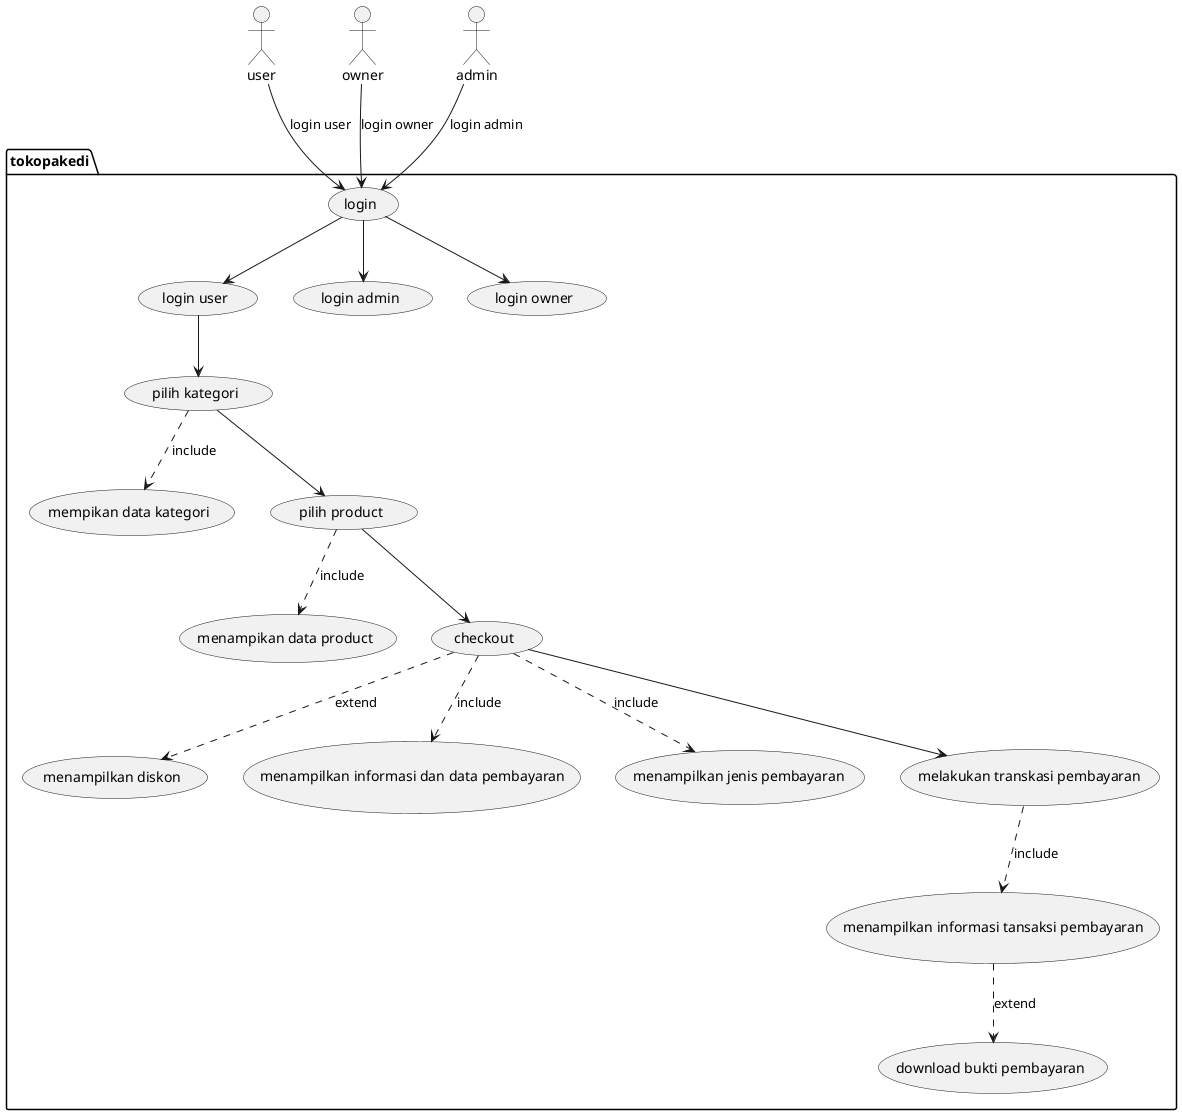 @startuml
Actor user as us
Actor owner as ow
Actor admin as ad 

Package tokopakedi {
Usecase "login" as a1
Usecase "login user" as a2
Usecase "login admin" as a3
Usecase "login owner" as a4 

Usecase "pilih kategori" as u1
Usecase "mempikan data kategori" as u2
Usecase "pilih product" as u3
Usecase "menampikan data product" as u4
Usecase "checkout" as u5
Usecase "menampilkan diskon" as u6
Usecase "menampilkan informasi dan data pembayaran" as u7
Usecase "menampilkan jenis pembayaran" as u8
Usecase "melakukan transkasi pembayaran" as u9
Usecase "menampilkan informasi tansaksi pembayaran" as u10
Usecase "download bukti pembayaran" as u11
} 

us --> a1:login user
ow --> a1:login owner
ad --> a1:login admin 

a1 --> a2
a1 --> a3
a1 --> a4 

a2 --> u1
u1 ..> u2:include
u1 --> u3
u3 ..> u4:include
u3 --> u5
u5 ..> u6:extend
u5 ..> u7:include
u5 ..> u8:include
u5 --> u9
u9 ..> u10:include
u10 ..> u11:extend
@enduml
